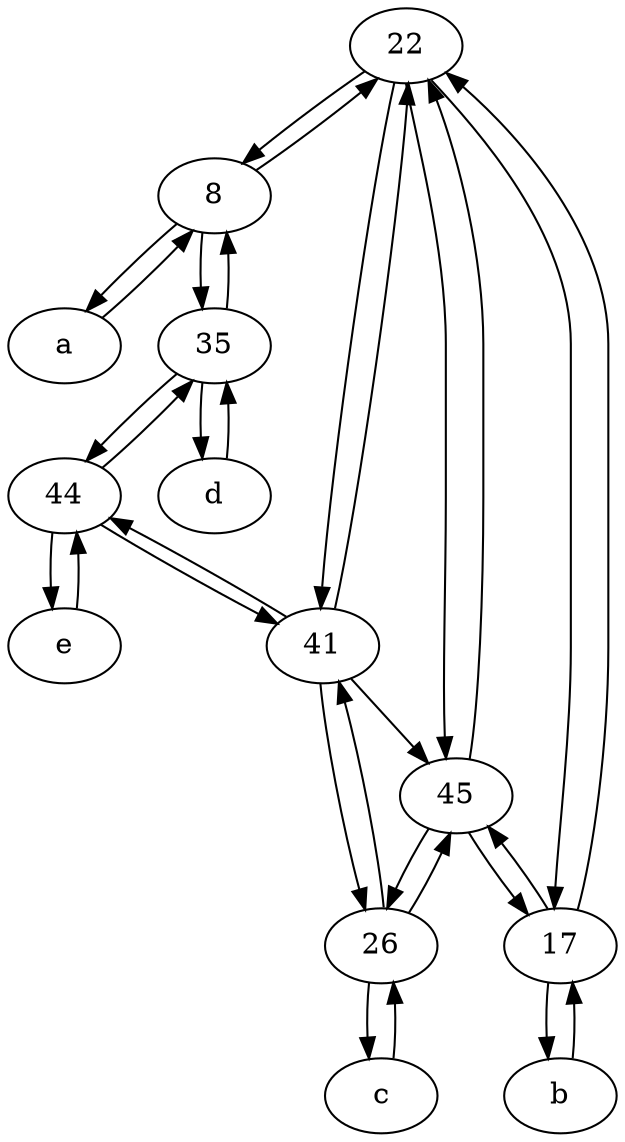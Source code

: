 digraph  {
	22;
	d [pos="20,30!"];
	8;
	17;
	26;
	c [pos="20,10!"];
	35;
	b [pos="50,20!"];
	e [pos="30,50!"];
	a [pos="40,10!"];
	41;
	45;
	44;
	22 -> 8;
	35 -> 44;
	35 -> d;
	44 -> e;
	26 -> c;
	c -> 26;
	d -> 35;
	8 -> a;
	41 -> 22;
	44 -> 41;
	41 -> 45;
	45 -> 22;
	22 -> 17;
	17 -> 45;
	17 -> 22;
	41 -> 44;
	44 -> 35;
	8 -> 35;
	b -> 17;
	22 -> 45;
	22 -> 41;
	41 -> 26;
	26 -> 41;
	26 -> 45;
	8 -> 22;
	17 -> b;
	45 -> 26;
	45 -> 17;
	e -> 44;
	a -> 8;
	35 -> 8;

	}